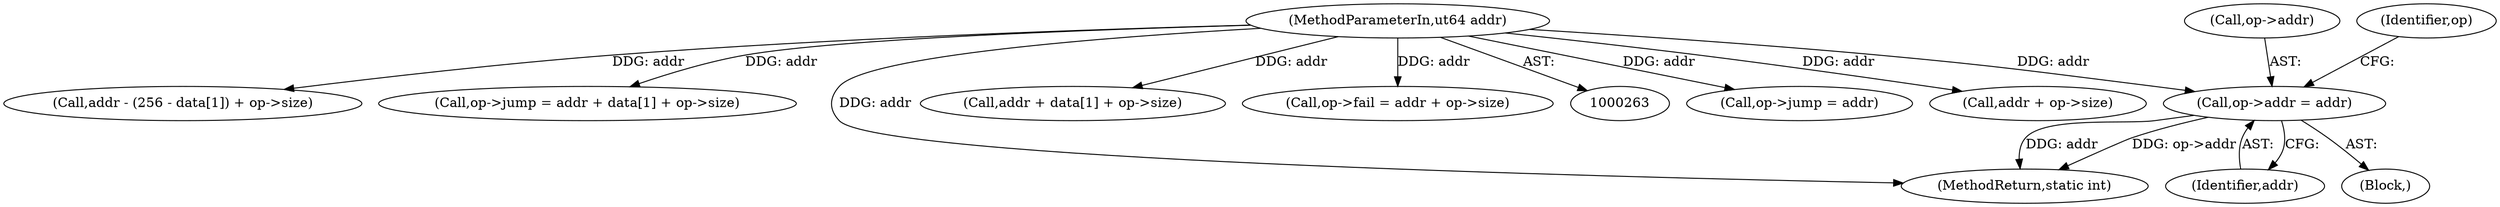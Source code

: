 digraph "0_radare2_bbb4af56003c1afdad67af0c4339267ca38b1017@pointer" {
"1000296" [label="(Call,op->addr = addr)"];
"1000266" [label="(MethodParameterIn,ut64 addr)"];
"1000266" [label="(MethodParameterIn,ut64 addr)"];
"1001205" [label="(Call,op->jump = addr)"];
"1000297" [label="(Call,op->addr)"];
"1000300" [label="(Identifier,addr)"];
"1001214" [label="(Call,addr + op->size)"];
"1001192" [label="(Call,addr - (256 - data[1]) + op->size)"];
"1000296" [label="(Call,op->addr = addr)"];
"1001173" [label="(Call,op->jump = addr + data[1] + op->size)"];
"1001729" [label="(MethodReturn,static int)"];
"1000303" [label="(Identifier,op)"];
"1001177" [label="(Call,addr + data[1] + op->size)"];
"1001210" [label="(Call,op->fail = addr + op->size)"];
"1000269" [label="(Block,)"];
"1000296" -> "1000269"  [label="AST: "];
"1000296" -> "1000300"  [label="CFG: "];
"1000297" -> "1000296"  [label="AST: "];
"1000300" -> "1000296"  [label="AST: "];
"1000303" -> "1000296"  [label="CFG: "];
"1000296" -> "1001729"  [label="DDG: addr"];
"1000296" -> "1001729"  [label="DDG: op->addr"];
"1000266" -> "1000296"  [label="DDG: addr"];
"1000266" -> "1000263"  [label="AST: "];
"1000266" -> "1001729"  [label="DDG: addr"];
"1000266" -> "1001173"  [label="DDG: addr"];
"1000266" -> "1001177"  [label="DDG: addr"];
"1000266" -> "1001192"  [label="DDG: addr"];
"1000266" -> "1001205"  [label="DDG: addr"];
"1000266" -> "1001210"  [label="DDG: addr"];
"1000266" -> "1001214"  [label="DDG: addr"];
}
